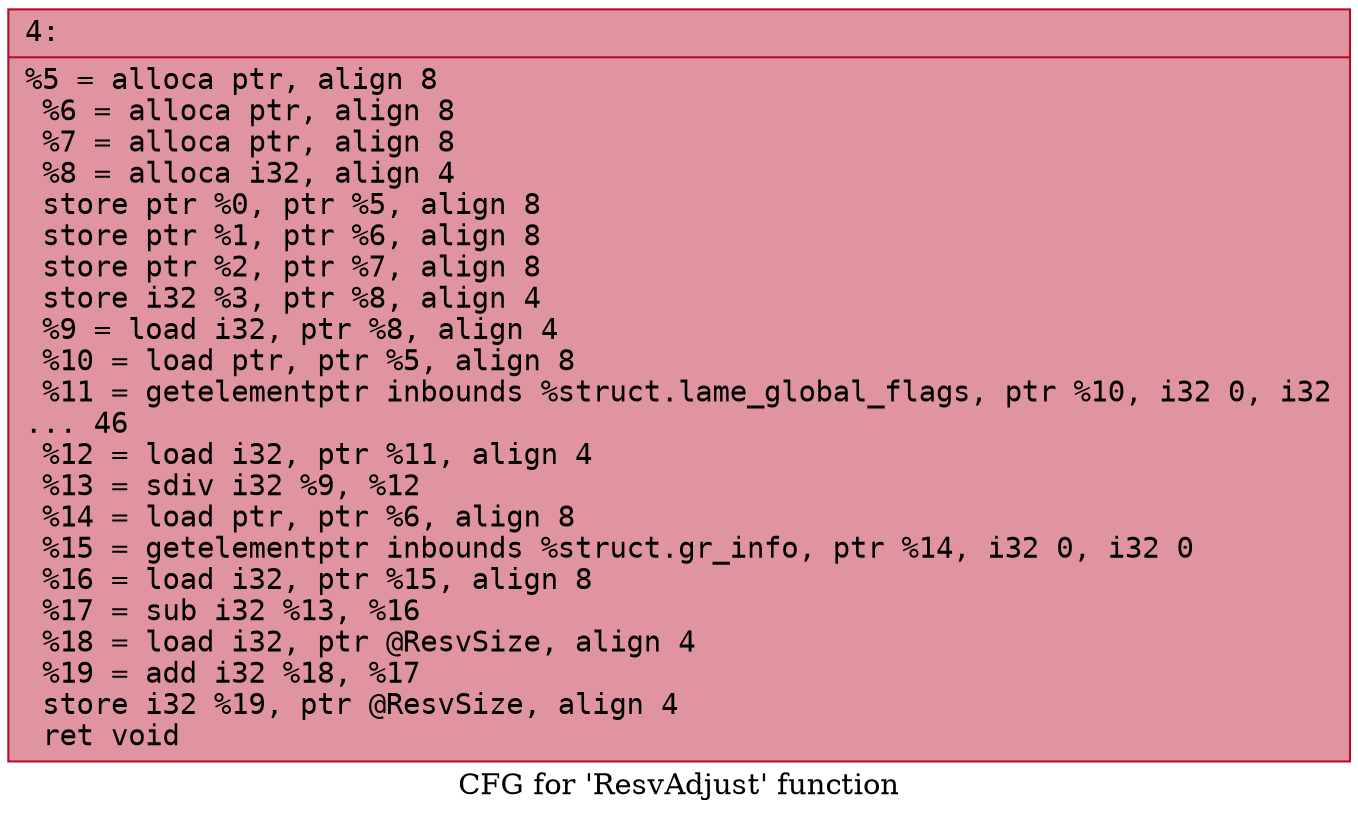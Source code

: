 digraph "CFG for 'ResvAdjust' function" {
	label="CFG for 'ResvAdjust' function";

	Node0x600003522440 [shape=record,color="#b70d28ff", style=filled, fillcolor="#b70d2870" fontname="Courier",label="{4:\l|  %5 = alloca ptr, align 8\l  %6 = alloca ptr, align 8\l  %7 = alloca ptr, align 8\l  %8 = alloca i32, align 4\l  store ptr %0, ptr %5, align 8\l  store ptr %1, ptr %6, align 8\l  store ptr %2, ptr %7, align 8\l  store i32 %3, ptr %8, align 4\l  %9 = load i32, ptr %8, align 4\l  %10 = load ptr, ptr %5, align 8\l  %11 = getelementptr inbounds %struct.lame_global_flags, ptr %10, i32 0, i32\l... 46\l  %12 = load i32, ptr %11, align 4\l  %13 = sdiv i32 %9, %12\l  %14 = load ptr, ptr %6, align 8\l  %15 = getelementptr inbounds %struct.gr_info, ptr %14, i32 0, i32 0\l  %16 = load i32, ptr %15, align 8\l  %17 = sub i32 %13, %16\l  %18 = load i32, ptr @ResvSize, align 4\l  %19 = add i32 %18, %17\l  store i32 %19, ptr @ResvSize, align 4\l  ret void\l}"];
}
